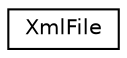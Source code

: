 digraph "Graphical Class Hierarchy"
{
  edge [fontname="Helvetica",fontsize="10",labelfontname="Helvetica",labelfontsize="10"];
  node [fontname="Helvetica",fontsize="10",shape=record];
  rankdir="LR";
  Node1 [label="XmlFile",height=0.2,width=0.4,color="black", fillcolor="white", style="filled",URL="$d1/da5/class_xml_file.html",tooltip="Helper class wrapping a tinyxml document in RAII fashion. "];
}
